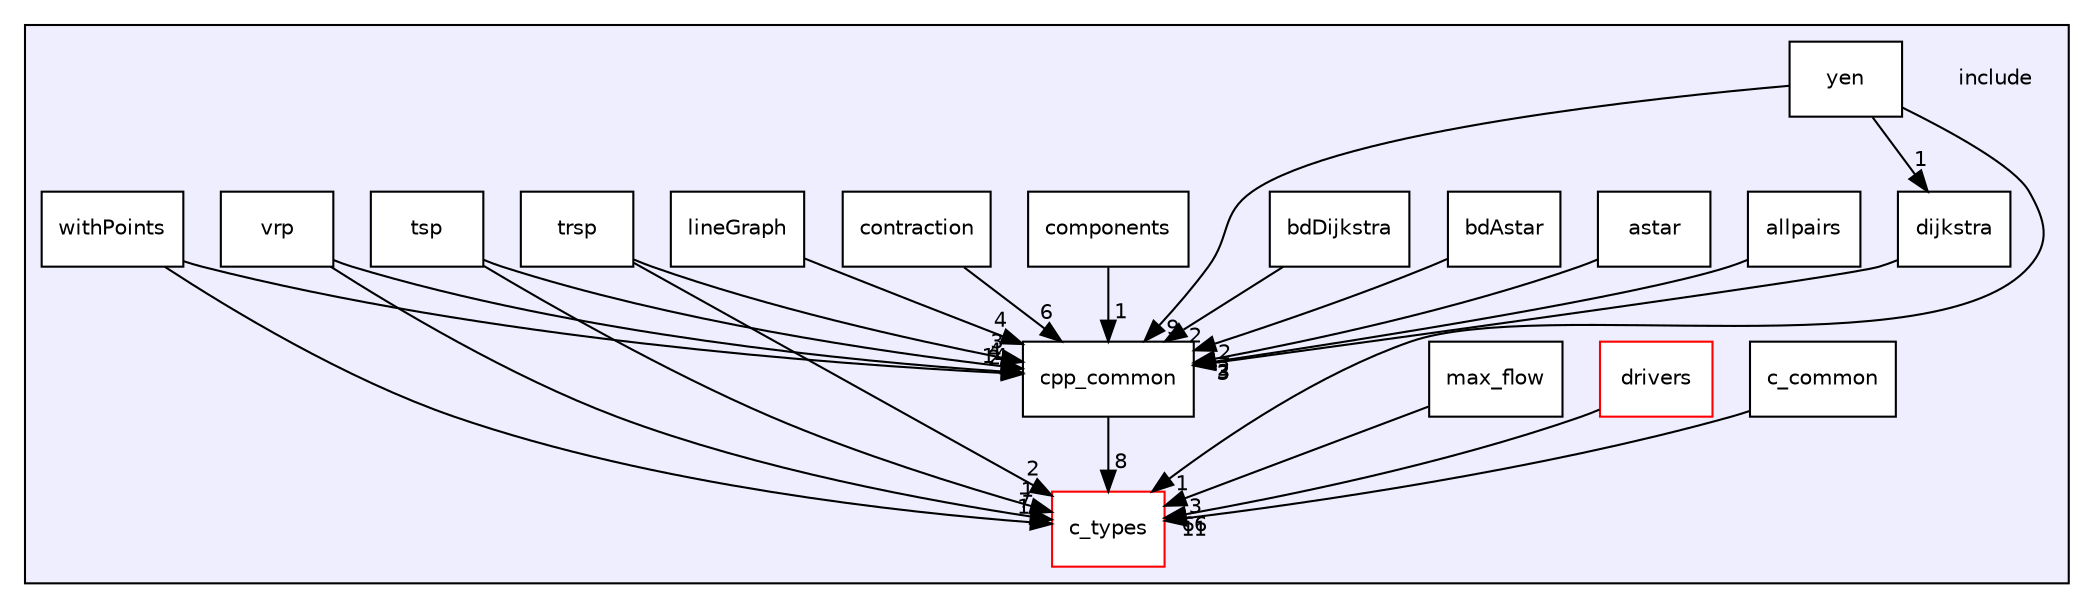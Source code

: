digraph "/home/vicky/pgrouting/pgrouting/pgrouting/include" {
  compound=true
  node [ fontsize="10", fontname="Helvetica"];
  edge [ labelfontsize="10", labelfontname="Helvetica"];
  subgraph clusterdir_d44c64559bbebec7f509842c48db8b23 {
    graph [ bgcolor="#eeeeff", pencolor="black", label="" URL="dir_d44c64559bbebec7f509842c48db8b23.html"];
    dir_d44c64559bbebec7f509842c48db8b23 [shape=plaintext label="include"];
    dir_2a5eba4d35dbcdcba215617418dd760b [shape=box label="allpairs" color="black" fillcolor="white" style="filled" URL="dir_2a5eba4d35dbcdcba215617418dd760b.html"];
    dir_08f877d0f0222f13d9686ac041b3f592 [shape=box label="astar" color="black" fillcolor="white" style="filled" URL="dir_08f877d0f0222f13d9686ac041b3f592.html"];
    dir_3f775a8a6f61dc57a0be2ee607b843c3 [shape=box label="bdAstar" color="black" fillcolor="white" style="filled" URL="dir_3f775a8a6f61dc57a0be2ee607b843c3.html"];
    dir_5b201913bc223f0ba16175aeb00ce433 [shape=box label="bdDijkstra" color="black" fillcolor="white" style="filled" URL="dir_5b201913bc223f0ba16175aeb00ce433.html"];
    dir_9c50192407c36db226c38a2cd2bf7829 [shape=box label="c_common" color="black" fillcolor="white" style="filled" URL="dir_9c50192407c36db226c38a2cd2bf7829.html"];
    dir_d5995d5871f728649bd47ea0d6428e03 [shape=box label="c_types" color="red" fillcolor="white" style="filled" URL="dir_d5995d5871f728649bd47ea0d6428e03.html"];
    dir_d66e8d5a7776834ccee339fd5fd3e729 [shape=box label="components" color="black" fillcolor="white" style="filled" URL="dir_d66e8d5a7776834ccee339fd5fd3e729.html"];
    dir_3ab07e095ccb61e6c808a03cedc1e316 [shape=box label="contraction" color="black" fillcolor="white" style="filled" URL="dir_3ab07e095ccb61e6c808a03cedc1e316.html"];
    dir_f413d2883acb285bdeb0fac3ae939ed0 [shape=box label="cpp_common" color="black" fillcolor="white" style="filled" URL="dir_f413d2883acb285bdeb0fac3ae939ed0.html"];
    dir_1930df11331c7ed9b5d4e307344eb08e [shape=box label="dijkstra" color="black" fillcolor="white" style="filled" URL="dir_1930df11331c7ed9b5d4e307344eb08e.html"];
    dir_4fe5cf12322eb0f9892753dc20f1484c [shape=box label="drivers" color="red" fillcolor="white" style="filled" URL="dir_4fe5cf12322eb0f9892753dc20f1484c.html"];
    dir_2ea27f3190a114f10af15e39b0994ddc [shape=box label="lineGraph" color="black" fillcolor="white" style="filled" URL="dir_2ea27f3190a114f10af15e39b0994ddc.html"];
    dir_a7cca20e47709fcaa79084d4fecc5383 [shape=box label="max_flow" color="black" fillcolor="white" style="filled" URL="dir_a7cca20e47709fcaa79084d4fecc5383.html"];
    dir_0d4872225ee098afcfdc70ab0dde785c [shape=box label="trsp" color="black" fillcolor="white" style="filled" URL="dir_0d4872225ee098afcfdc70ab0dde785c.html"];
    dir_2f28bc21d205d3ab5d31254f25dfd11a [shape=box label="tsp" color="black" fillcolor="white" style="filled" URL="dir_2f28bc21d205d3ab5d31254f25dfd11a.html"];
    dir_651e52dddefd92e6e6d00bb3f78dc931 [shape=box label="vrp" color="black" fillcolor="white" style="filled" URL="dir_651e52dddefd92e6e6d00bb3f78dc931.html"];
    dir_a648d2ec153663c7371509691b513c8b [shape=box label="withPoints" color="black" fillcolor="white" style="filled" URL="dir_a648d2ec153663c7371509691b513c8b.html"];
    dir_ba2be047686aaa8bd602dca826a8a1f3 [shape=box label="yen" color="black" fillcolor="white" style="filled" URL="dir_ba2be047686aaa8bd602dca826a8a1f3.html"];
  }
  dir_a648d2ec153663c7371509691b513c8b->dir_d5995d5871f728649bd47ea0d6428e03 [headlabel="1", labeldistance=1.5 headhref="dir_000035_000006.html"];
  dir_a648d2ec153663c7371509691b513c8b->dir_f413d2883acb285bdeb0fac3ae939ed0 [headlabel="2", labeldistance=1.5 headhref="dir_000035_000011.html"];
  dir_3ab07e095ccb61e6c808a03cedc1e316->dir_f413d2883acb285bdeb0fac3ae939ed0 [headlabel="6", labeldistance=1.5 headhref="dir_000010_000011.html"];
  dir_08f877d0f0222f13d9686ac041b3f592->dir_f413d2883acb285bdeb0fac3ae939ed0 [headlabel="2", labeldistance=1.5 headhref="dir_000002_000011.html"];
  dir_d66e8d5a7776834ccee339fd5fd3e729->dir_f413d2883acb285bdeb0fac3ae939ed0 [headlabel="1", labeldistance=1.5 headhref="dir_000009_000011.html"];
  dir_ba2be047686aaa8bd602dca826a8a1f3->dir_d5995d5871f728649bd47ea0d6428e03 [headlabel="1", labeldistance=1.5 headhref="dir_000036_000006.html"];
  dir_ba2be047686aaa8bd602dca826a8a1f3->dir_f413d2883acb285bdeb0fac3ae939ed0 [headlabel="9", labeldistance=1.5 headhref="dir_000036_000011.html"];
  dir_ba2be047686aaa8bd602dca826a8a1f3->dir_1930df11331c7ed9b5d4e307344eb08e [headlabel="1", labeldistance=1.5 headhref="dir_000036_000012.html"];
  dir_651e52dddefd92e6e6d00bb3f78dc931->dir_d5995d5871f728649bd47ea0d6428e03 [headlabel="7", labeldistance=1.5 headhref="dir_000034_000006.html"];
  dir_651e52dddefd92e6e6d00bb3f78dc931->dir_f413d2883acb285bdeb0fac3ae939ed0 [headlabel="14", labeldistance=1.5 headhref="dir_000034_000011.html"];
  dir_5b201913bc223f0ba16175aeb00ce433->dir_f413d2883acb285bdeb0fac3ae939ed0 [headlabel="2", labeldistance=1.5 headhref="dir_000004_000011.html"];
  dir_a7cca20e47709fcaa79084d4fecc5383->dir_d5995d5871f728649bd47ea0d6428e03 [headlabel="3", labeldistance=1.5 headhref="dir_000031_000006.html"];
  dir_3f775a8a6f61dc57a0be2ee607b843c3->dir_f413d2883acb285bdeb0fac3ae939ed0 [headlabel="2", labeldistance=1.5 headhref="dir_000003_000011.html"];
  dir_9c50192407c36db226c38a2cd2bf7829->dir_d5995d5871f728649bd47ea0d6428e03 [headlabel="11", labeldistance=1.5 headhref="dir_000005_000006.html"];
  dir_f413d2883acb285bdeb0fac3ae939ed0->dir_d5995d5871f728649bd47ea0d6428e03 [headlabel="8", labeldistance=1.5 headhref="dir_000011_000006.html"];
  dir_1930df11331c7ed9b5d4e307344eb08e->dir_f413d2883acb285bdeb0fac3ae939ed0 [headlabel="3", labeldistance=1.5 headhref="dir_000012_000011.html"];
  dir_2f28bc21d205d3ab5d31254f25dfd11a->dir_d5995d5871f728649bd47ea0d6428e03 [headlabel="1", labeldistance=1.5 headhref="dir_000033_000006.html"];
  dir_2f28bc21d205d3ab5d31254f25dfd11a->dir_f413d2883acb285bdeb0fac3ae939ed0 [headlabel="4", labeldistance=1.5 headhref="dir_000033_000011.html"];
  dir_0d4872225ee098afcfdc70ab0dde785c->dir_d5995d5871f728649bd47ea0d6428e03 [headlabel="2", labeldistance=1.5 headhref="dir_000032_000006.html"];
  dir_0d4872225ee098afcfdc70ab0dde785c->dir_f413d2883acb285bdeb0fac3ae939ed0 [headlabel="3", labeldistance=1.5 headhref="dir_000032_000011.html"];
  dir_2a5eba4d35dbcdcba215617418dd760b->dir_f413d2883acb285bdeb0fac3ae939ed0 [headlabel="3", labeldistance=1.5 headhref="dir_000001_000011.html"];
  dir_2ea27f3190a114f10af15e39b0994ddc->dir_f413d2883acb285bdeb0fac3ae939ed0 [headlabel="4", labeldistance=1.5 headhref="dir_000030_000011.html"];
  dir_4fe5cf12322eb0f9892753dc20f1484c->dir_d5995d5871f728649bd47ea0d6428e03 [headlabel="66", labeldistance=1.5 headhref="dir_000013_000006.html"];
}
